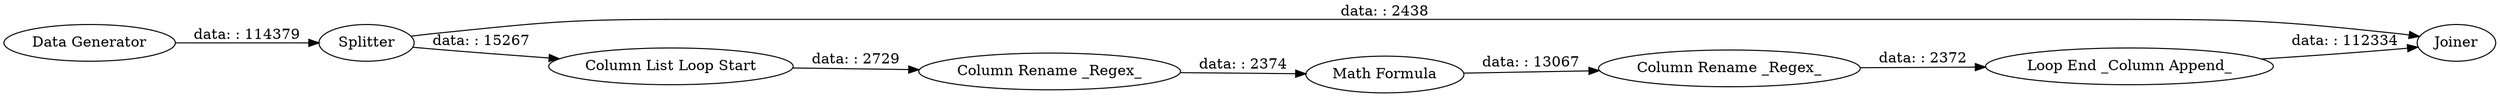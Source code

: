 digraph {
	"1571709055933519330_5" [label="Math Formula"]
	"1571709055933519330_8" [label=Joiner]
	"1571709055933519330_11" [label="Loop End _Column Append_"]
	"1571709055933519330_1" [label="Data Generator"]
	"1571709055933519330_4" [label="Column Rename _Regex_"]
	"1571709055933519330_10" [label="Column List Loop Start"]
	"1571709055933519330_9" [label=Splitter]
	"1571709055933519330_3" [label="Column Rename _Regex_"]
	"1571709055933519330_3" -> "1571709055933519330_5" [label="data: : 2374"]
	"1571709055933519330_9" -> "1571709055933519330_10" [label="data: : 15267"]
	"1571709055933519330_9" -> "1571709055933519330_8" [label="data: : 2438"]
	"1571709055933519330_1" -> "1571709055933519330_9" [label="data: : 114379"]
	"1571709055933519330_11" -> "1571709055933519330_8" [label="data: : 112334"]
	"1571709055933519330_5" -> "1571709055933519330_4" [label="data: : 13067"]
	"1571709055933519330_4" -> "1571709055933519330_11" [label="data: : 2372"]
	"1571709055933519330_10" -> "1571709055933519330_3" [label="data: : 2729"]
	rankdir=LR
}

